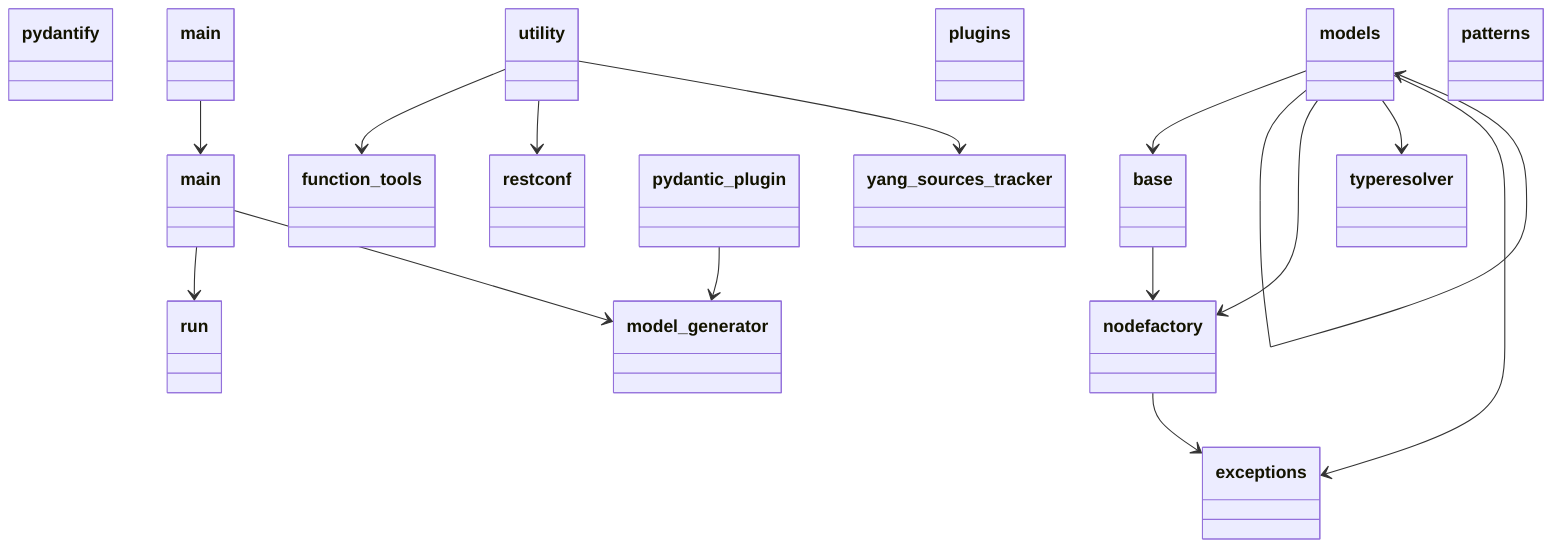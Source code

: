 classDiagram
  class pydantify {
  }
  class __main__ {
  }
  class exceptions {
  }
  class main {
  }
  class models {
  }
  class base {
  }
  class models {
  }
  class nodefactory {
  }
  class typeresolver {
  }
  class plugins {
  }
  class pydantic_plugin {
  }
  class run {
  }
  class utility {
  }
  class function_tools {
  }
  class model_generator {
  }
  class patterns {
  }
  class restconf {
  }
  class yang_sources_tracker {
  }
  __main__ --> main
  main --> run
  main --> model_generator
  models --> base
  models --> models
  models --> nodefactory
  models --> typeresolver
  base --> nodefactory
  models --> exceptions
  nodefactory --> exceptions
  pydantic_plugin --> model_generator
  utility --> function_tools
  utility --> restconf
  utility --> yang_sources_tracker